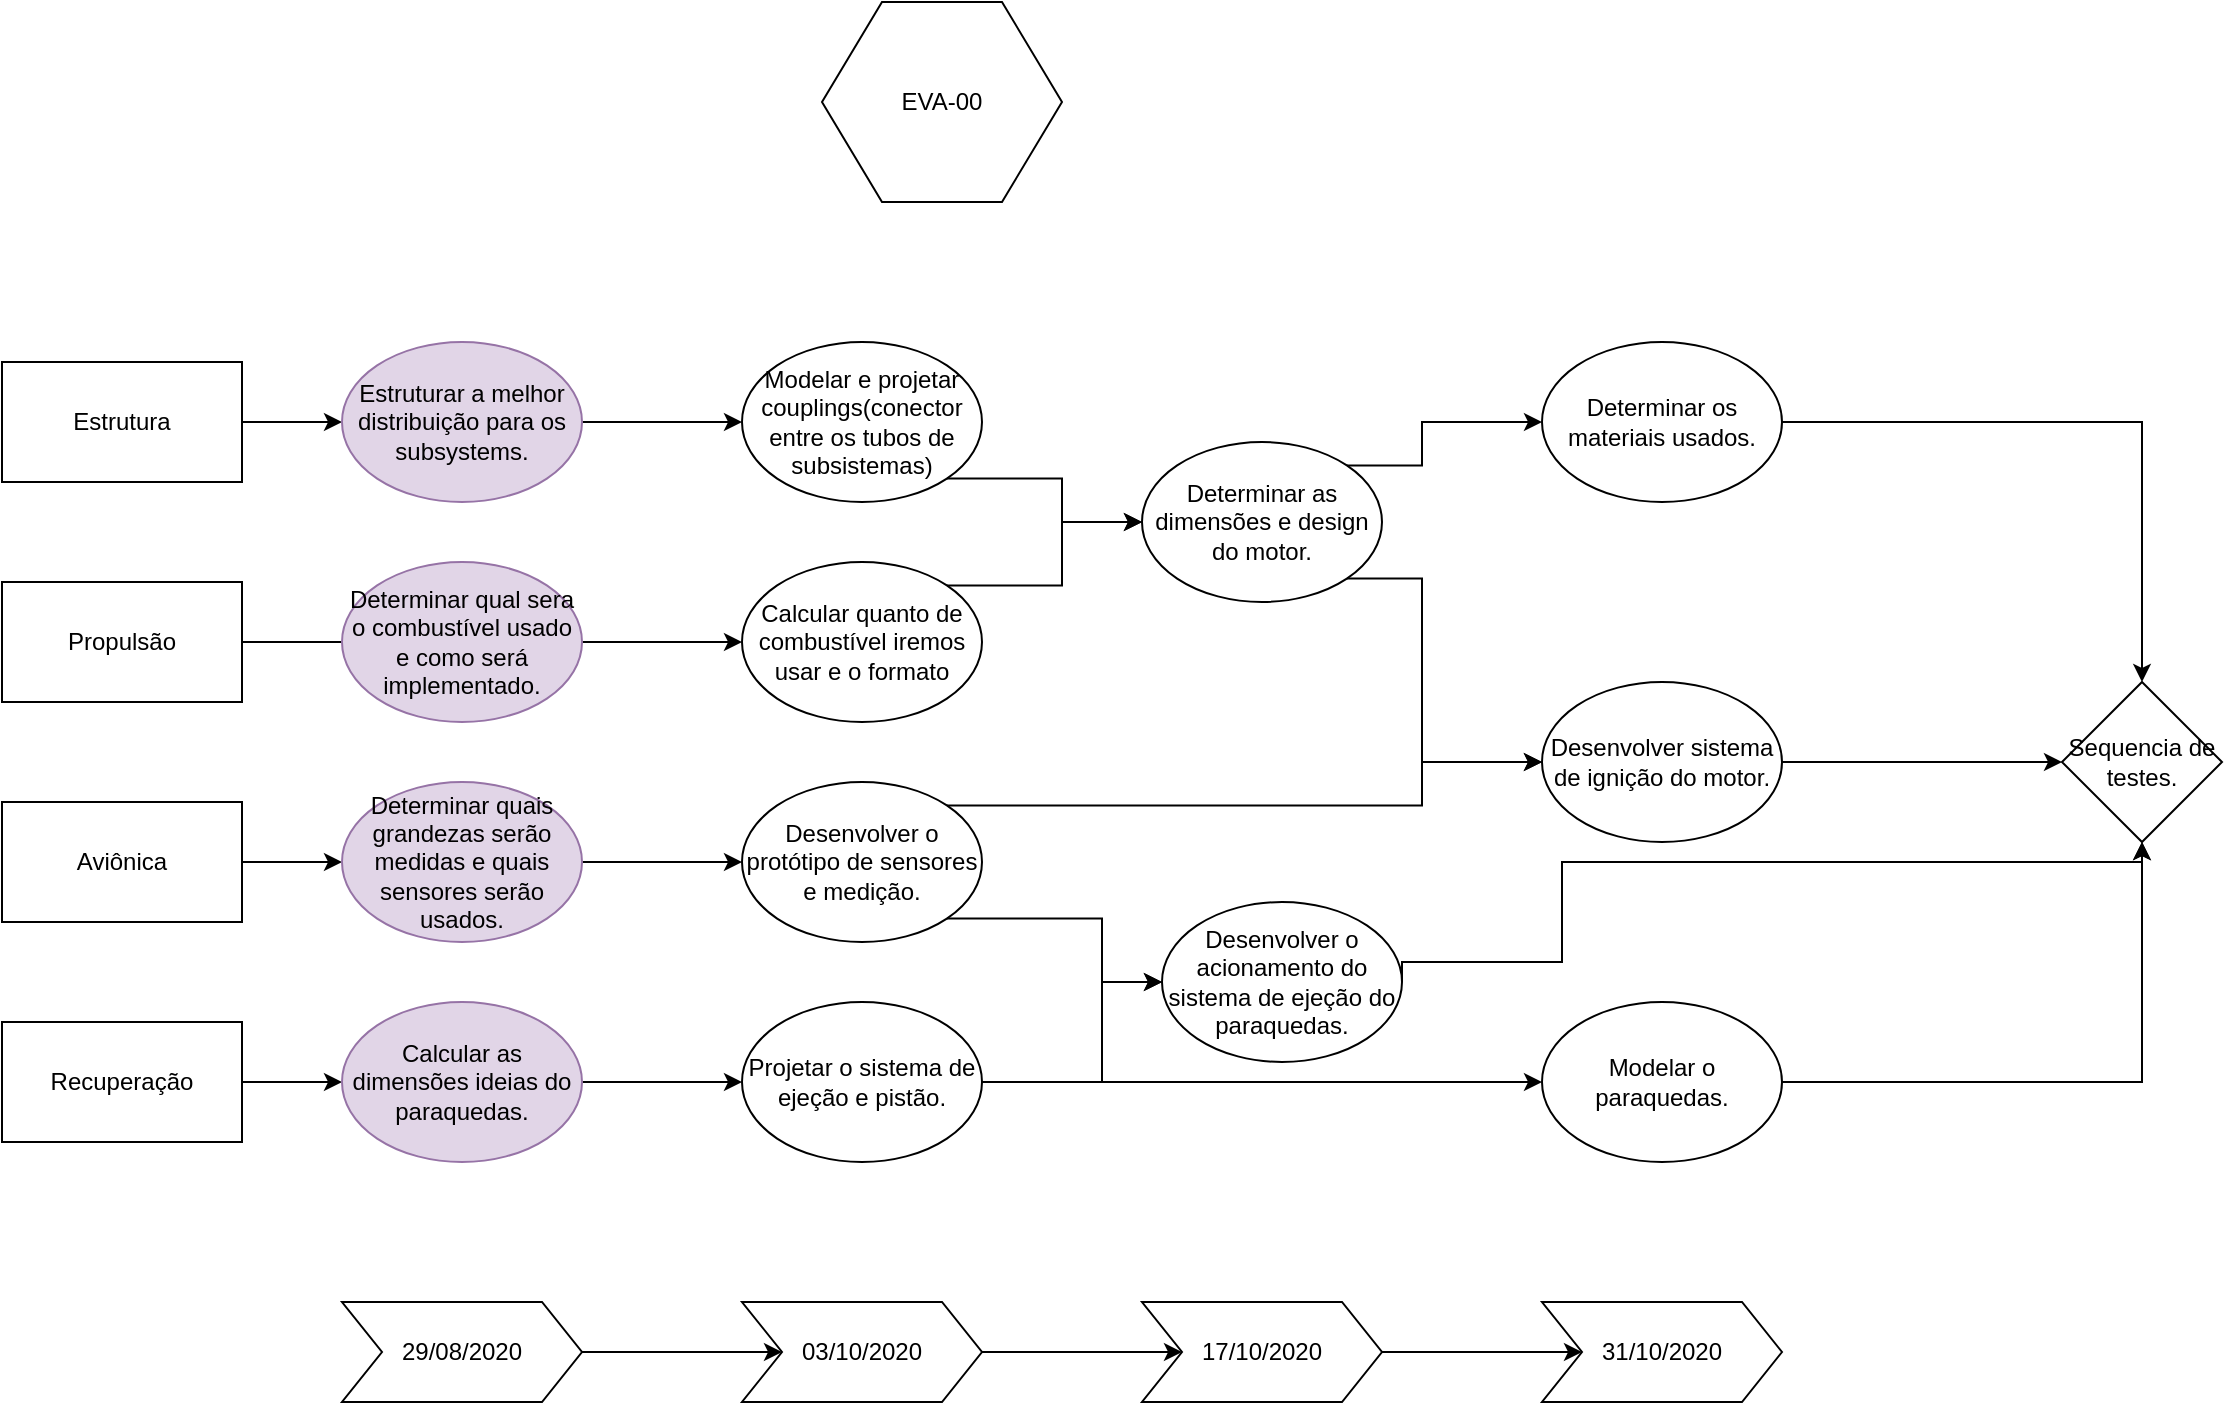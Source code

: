 <mxfile version="13.7.5" type="github">
  <diagram id="41guQlqh2v2WvfY6evQr" name="Page-1">
    <mxGraphModel dx="1068" dy="495" grid="1" gridSize="10" guides="1" tooltips="1" connect="1" arrows="1" fold="1" page="1" pageScale="1" pageWidth="850" pageHeight="1100" math="0" shadow="0">
      <root>
        <mxCell id="0" />
        <mxCell id="1" parent="0" />
        <mxCell id="YylkgkOglykvxc9Hslgz-1" value="EVA-00" style="shape=hexagon;perimeter=hexagonPerimeter2;whiteSpace=wrap;html=1;fixedSize=1;size=30;" parent="1" vertex="1">
          <mxGeometry x="440" y="80" width="120" height="100" as="geometry" />
        </mxCell>
        <mxCell id="YylkgkOglykvxc9Hslgz-14" style="edgeStyle=orthogonalEdgeStyle;rounded=0;orthogonalLoop=1;jettySize=auto;html=1;exitX=1;exitY=0.5;exitDx=0;exitDy=0;entryX=0;entryY=0.5;entryDx=0;entryDy=0;" parent="1" source="YylkgkOglykvxc9Hslgz-2" target="YylkgkOglykvxc9Hslgz-13" edge="1">
          <mxGeometry relative="1" as="geometry" />
        </mxCell>
        <mxCell id="YylkgkOglykvxc9Hslgz-2" value="Propulsão" style="rounded=0;whiteSpace=wrap;html=1;" parent="1" vertex="1">
          <mxGeometry x="30" y="370" width="120" height="60" as="geometry" />
        </mxCell>
        <mxCell id="YylkgkOglykvxc9Hslgz-20" style="edgeStyle=orthogonalEdgeStyle;rounded=0;orthogonalLoop=1;jettySize=auto;html=1;exitX=1;exitY=0.5;exitDx=0;exitDy=0;entryX=0;entryY=0.5;entryDx=0;entryDy=0;" parent="1" source="YylkgkOglykvxc9Hslgz-3" target="YylkgkOglykvxc9Hslgz-19" edge="1">
          <mxGeometry relative="1" as="geometry" />
        </mxCell>
        <mxCell id="YylkgkOglykvxc9Hslgz-3" value="Estrutura" style="rounded=0;whiteSpace=wrap;html=1;" parent="1" vertex="1">
          <mxGeometry x="30" y="260" width="120" height="60" as="geometry" />
        </mxCell>
        <mxCell id="YylkgkOglykvxc9Hslgz-10" style="edgeStyle=orthogonalEdgeStyle;rounded=0;orthogonalLoop=1;jettySize=auto;html=1;entryX=0;entryY=0.5;entryDx=0;entryDy=0;" parent="1" source="YylkgkOglykvxc9Hslgz-4" target="YylkgkOglykvxc9Hslgz-7" edge="1">
          <mxGeometry relative="1" as="geometry" />
        </mxCell>
        <mxCell id="YylkgkOglykvxc9Hslgz-4" value="Aviônica" style="rounded=0;whiteSpace=wrap;html=1;" parent="1" vertex="1">
          <mxGeometry x="30" y="480" width="120" height="60" as="geometry" />
        </mxCell>
        <mxCell id="YylkgkOglykvxc9Hslgz-9" style="edgeStyle=orthogonalEdgeStyle;rounded=0;orthogonalLoop=1;jettySize=auto;html=1;exitX=1;exitY=0.5;exitDx=0;exitDy=0;entryX=0;entryY=0.5;entryDx=0;entryDy=0;" parent="1" source="YylkgkOglykvxc9Hslgz-5" target="YylkgkOglykvxc9Hslgz-6" edge="1">
          <mxGeometry relative="1" as="geometry" />
        </mxCell>
        <mxCell id="YylkgkOglykvxc9Hslgz-5" value="Recuperação" style="rounded=0;whiteSpace=wrap;html=1;" parent="1" vertex="1">
          <mxGeometry x="30" y="590" width="120" height="60" as="geometry" />
        </mxCell>
        <mxCell id="YylkgkOglykvxc9Hslgz-33" style="edgeStyle=orthogonalEdgeStyle;rounded=0;orthogonalLoop=1;jettySize=auto;html=1;exitX=1;exitY=0.5;exitDx=0;exitDy=0;entryX=0;entryY=0.5;entryDx=0;entryDy=0;" parent="1" source="YylkgkOglykvxc9Hslgz-6" target="YylkgkOglykvxc9Hslgz-32" edge="1">
          <mxGeometry relative="1" as="geometry" />
        </mxCell>
        <mxCell id="YylkgkOglykvxc9Hslgz-6" value="Calcular as dimensões ideias do paraquedas." style="ellipse;whiteSpace=wrap;html=1;fillColor=#e1d5e7;strokeColor=#9673a6;" parent="1" vertex="1">
          <mxGeometry x="200" y="580" width="120" height="80" as="geometry" />
        </mxCell>
        <mxCell id="rFm5PoCtBt1_bLLXT2XU-6" style="edgeStyle=orthogonalEdgeStyle;rounded=0;orthogonalLoop=1;jettySize=auto;html=1;exitX=1;exitY=0.5;exitDx=0;exitDy=0;entryX=0;entryY=0.5;entryDx=0;entryDy=0;" parent="1" source="YylkgkOglykvxc9Hslgz-7" target="rFm5PoCtBt1_bLLXT2XU-5" edge="1">
          <mxGeometry relative="1" as="geometry" />
        </mxCell>
        <mxCell id="YylkgkOglykvxc9Hslgz-7" value="Determinar quais grandezas serão medidas e quais sensores serão usados." style="ellipse;whiteSpace=wrap;html=1;fillColor=#e1d5e7;strokeColor=#9673a6;" parent="1" vertex="1">
          <mxGeometry x="200" y="470" width="120" height="80" as="geometry" />
        </mxCell>
        <mxCell id="YylkgkOglykvxc9Hslgz-30" style="edgeStyle=orthogonalEdgeStyle;rounded=0;orthogonalLoop=1;jettySize=auto;html=1;exitX=1;exitY=0.5;exitDx=0;exitDy=0;entryX=0.5;entryY=1;entryDx=0;entryDy=0;" parent="1" source="YylkgkOglykvxc9Hslgz-8" target="YylkgkOglykvxc9Hslgz-28" edge="1">
          <mxGeometry relative="1" as="geometry">
            <Array as="points">
              <mxPoint x="810" y="560" />
              <mxPoint x="810" y="510" />
              <mxPoint x="1100" y="510" />
            </Array>
          </mxGeometry>
        </mxCell>
        <mxCell id="YylkgkOglykvxc9Hslgz-8" value="Desenvolver o acionamento do sistema de ejeção do paraquedas." style="ellipse;whiteSpace=wrap;html=1;" parent="1" vertex="1">
          <mxGeometry x="610" y="530" width="120" height="80" as="geometry" />
        </mxCell>
        <mxCell id="SEQa_lLu5ltQCcDEkVl0-1" style="edgeStyle=orthogonalEdgeStyle;rounded=0;orthogonalLoop=1;jettySize=auto;html=1;exitX=1;exitY=0;exitDx=0;exitDy=0;entryX=0;entryY=0.5;entryDx=0;entryDy=0;" parent="1" source="YylkgkOglykvxc9Hslgz-13" target="YylkgkOglykvxc9Hslgz-17" edge="1">
          <mxGeometry relative="1" as="geometry" />
        </mxCell>
        <mxCell id="YylkgkOglykvxc9Hslgz-13" value="Calcular quanto de combustível iremos usar e o formato" style="ellipse;whiteSpace=wrap;html=1;" parent="1" vertex="1">
          <mxGeometry x="400" y="360" width="120" height="80" as="geometry" />
        </mxCell>
        <mxCell id="YylkgkOglykvxc9Hslgz-15" value="Determinar qual sera o combustível usado e como será implementado." style="ellipse;whiteSpace=wrap;html=1;fillColor=#e1d5e7;strokeColor=#9673a6;" parent="1" vertex="1">
          <mxGeometry x="200" y="360" width="120" height="80" as="geometry" />
        </mxCell>
        <mxCell id="rFm5PoCtBt1_bLLXT2XU-11" style="edgeStyle=orthogonalEdgeStyle;rounded=0;orthogonalLoop=1;jettySize=auto;html=1;exitX=1;exitY=1;exitDx=0;exitDy=0;" parent="1" source="YylkgkOglykvxc9Hslgz-17" target="YylkgkOglykvxc9Hslgz-24" edge="1">
          <mxGeometry relative="1" as="geometry">
            <Array as="points">
              <mxPoint x="740" y="368" />
              <mxPoint x="740" y="460" />
            </Array>
          </mxGeometry>
        </mxCell>
        <mxCell id="_NI3FDFZaoQsNDOGaaSM-5" style="edgeStyle=orthogonalEdgeStyle;rounded=0;orthogonalLoop=1;jettySize=auto;html=1;exitX=1;exitY=0;exitDx=0;exitDy=0;" parent="1" source="YylkgkOglykvxc9Hslgz-17" target="rFm5PoCtBt1_bLLXT2XU-2" edge="1">
          <mxGeometry relative="1" as="geometry">
            <Array as="points">
              <mxPoint x="740" y="312" />
              <mxPoint x="740" y="290" />
            </Array>
          </mxGeometry>
        </mxCell>
        <mxCell id="YylkgkOglykvxc9Hslgz-17" value="Determinar as dimensões e design do motor." style="ellipse;whiteSpace=wrap;html=1;" parent="1" vertex="1">
          <mxGeometry x="600" y="300" width="120" height="80" as="geometry" />
        </mxCell>
        <mxCell id="YylkgkOglykvxc9Hslgz-22" style="edgeStyle=orthogonalEdgeStyle;rounded=0;orthogonalLoop=1;jettySize=auto;html=1;exitX=1;exitY=0.5;exitDx=0;exitDy=0;entryX=0;entryY=0.5;entryDx=0;entryDy=0;" parent="1" source="YylkgkOglykvxc9Hslgz-19" target="YylkgkOglykvxc9Hslgz-21" edge="1">
          <mxGeometry relative="1" as="geometry" />
        </mxCell>
        <mxCell id="YylkgkOglykvxc9Hslgz-19" value="Estruturar a melhor distribuição para os subsystems." style="ellipse;whiteSpace=wrap;html=1;fillColor=#e1d5e7;strokeColor=#9673a6;" parent="1" vertex="1">
          <mxGeometry x="200" y="250" width="120" height="80" as="geometry" />
        </mxCell>
        <mxCell id="_NI3FDFZaoQsNDOGaaSM-4" style="edgeStyle=orthogonalEdgeStyle;rounded=0;orthogonalLoop=1;jettySize=auto;html=1;exitX=1;exitY=1;exitDx=0;exitDy=0;" parent="1" source="YylkgkOglykvxc9Hslgz-21" target="YylkgkOglykvxc9Hslgz-17" edge="1">
          <mxGeometry relative="1" as="geometry" />
        </mxCell>
        <mxCell id="YylkgkOglykvxc9Hslgz-21" value="Modelar e projetar couplings(conector entre os tubos de subsistemas)" style="ellipse;whiteSpace=wrap;html=1;" parent="1" vertex="1">
          <mxGeometry x="400" y="250" width="120" height="80" as="geometry" />
        </mxCell>
        <mxCell id="YylkgkOglykvxc9Hslgz-31" style="edgeStyle=orthogonalEdgeStyle;rounded=0;orthogonalLoop=1;jettySize=auto;html=1;exitX=1;exitY=0.5;exitDx=0;exitDy=0;entryX=0;entryY=0.5;entryDx=0;entryDy=0;" parent="1" source="YylkgkOglykvxc9Hslgz-24" target="YylkgkOglykvxc9Hslgz-28" edge="1">
          <mxGeometry relative="1" as="geometry" />
        </mxCell>
        <mxCell id="YylkgkOglykvxc9Hslgz-24" value="Desenvolver sistema de ignição do motor." style="ellipse;whiteSpace=wrap;html=1;" parent="1" vertex="1">
          <mxGeometry x="800" y="420" width="120" height="80" as="geometry" />
        </mxCell>
        <mxCell id="YylkgkOglykvxc9Hslgz-28" value="Sequencia de testes." style="rhombus;whiteSpace=wrap;html=1;" parent="1" vertex="1">
          <mxGeometry x="1060" y="420" width="80" height="80" as="geometry" />
        </mxCell>
        <mxCell id="YylkgkOglykvxc9Hslgz-34" style="edgeStyle=orthogonalEdgeStyle;rounded=0;orthogonalLoop=1;jettySize=auto;html=1;exitX=1;exitY=0.5;exitDx=0;exitDy=0;entryX=0.5;entryY=1;entryDx=0;entryDy=0;" parent="1" source="iwDd07PAolmuR01AQG8s-1" target="YylkgkOglykvxc9Hslgz-28" edge="1">
          <mxGeometry relative="1" as="geometry" />
        </mxCell>
        <mxCell id="iwDd07PAolmuR01AQG8s-5" style="edgeStyle=orthogonalEdgeStyle;rounded=0;orthogonalLoop=1;jettySize=auto;html=1;exitX=1;exitY=0.5;exitDx=0;exitDy=0;entryX=0;entryY=0.5;entryDx=0;entryDy=0;" edge="1" parent="1" source="YylkgkOglykvxc9Hslgz-32" target="YylkgkOglykvxc9Hslgz-8">
          <mxGeometry relative="1" as="geometry">
            <Array as="points">
              <mxPoint x="580" y="620" />
              <mxPoint x="580" y="570" />
            </Array>
          </mxGeometry>
        </mxCell>
        <mxCell id="iwDd07PAolmuR01AQG8s-6" style="edgeStyle=orthogonalEdgeStyle;rounded=0;orthogonalLoop=1;jettySize=auto;html=1;exitX=1;exitY=0.5;exitDx=0;exitDy=0;" edge="1" parent="1" source="YylkgkOglykvxc9Hslgz-32" target="iwDd07PAolmuR01AQG8s-1">
          <mxGeometry relative="1" as="geometry" />
        </mxCell>
        <mxCell id="YylkgkOglykvxc9Hslgz-32" value="Projetar o sistema de ejeção e pistão." style="ellipse;whiteSpace=wrap;html=1;" parent="1" vertex="1">
          <mxGeometry x="400" y="580" width="120" height="80" as="geometry" />
        </mxCell>
        <mxCell id="rFm5PoCtBt1_bLLXT2XU-4" style="edgeStyle=orthogonalEdgeStyle;rounded=0;orthogonalLoop=1;jettySize=auto;html=1;exitX=1;exitY=0.5;exitDx=0;exitDy=0;entryX=0.5;entryY=0;entryDx=0;entryDy=0;" parent="1" source="rFm5PoCtBt1_bLLXT2XU-2" target="YylkgkOglykvxc9Hslgz-28" edge="1">
          <mxGeometry relative="1" as="geometry" />
        </mxCell>
        <mxCell id="rFm5PoCtBt1_bLLXT2XU-2" value="Determinar os materiais usados." style="ellipse;whiteSpace=wrap;html=1;" parent="1" vertex="1">
          <mxGeometry x="800" y="250" width="120" height="80" as="geometry" />
        </mxCell>
        <mxCell id="rFm5PoCtBt1_bLLXT2XU-9" style="edgeStyle=orthogonalEdgeStyle;rounded=0;orthogonalLoop=1;jettySize=auto;html=1;exitX=1;exitY=0;exitDx=0;exitDy=0;" parent="1" source="rFm5PoCtBt1_bLLXT2XU-5" target="YylkgkOglykvxc9Hslgz-24" edge="1">
          <mxGeometry relative="1" as="geometry">
            <Array as="points">
              <mxPoint x="740" y="482" />
              <mxPoint x="740" y="460" />
            </Array>
          </mxGeometry>
        </mxCell>
        <mxCell id="rFm5PoCtBt1_bLLXT2XU-10" style="edgeStyle=orthogonalEdgeStyle;rounded=0;orthogonalLoop=1;jettySize=auto;html=1;exitX=1;exitY=1;exitDx=0;exitDy=0;" parent="1" source="rFm5PoCtBt1_bLLXT2XU-5" target="YylkgkOglykvxc9Hslgz-8" edge="1">
          <mxGeometry relative="1" as="geometry">
            <Array as="points">
              <mxPoint x="580" y="538" />
              <mxPoint x="580" y="570" />
            </Array>
          </mxGeometry>
        </mxCell>
        <mxCell id="rFm5PoCtBt1_bLLXT2XU-5" value="Desenvolver o protótipo de sensores e medição." style="ellipse;whiteSpace=wrap;html=1;" parent="1" vertex="1">
          <mxGeometry x="400" y="470" width="120" height="80" as="geometry" />
        </mxCell>
        <mxCell id="WbXDVa5t66gAegCqbV1g-4" style="edgeStyle=orthogonalEdgeStyle;rounded=0;orthogonalLoop=1;jettySize=auto;html=1;exitX=1;exitY=0.5;exitDx=0;exitDy=0;entryX=0;entryY=0.5;entryDx=0;entryDy=0;" parent="1" source="WbXDVa5t66gAegCqbV1g-2" target="WbXDVa5t66gAegCqbV1g-3" edge="1">
          <mxGeometry relative="1" as="geometry" />
        </mxCell>
        <mxCell id="WbXDVa5t66gAegCqbV1g-2" value="29/08/2020" style="shape=step;perimeter=stepPerimeter;whiteSpace=wrap;html=1;fixedSize=1;" parent="1" vertex="1">
          <mxGeometry x="200" y="730" width="120" height="50" as="geometry" />
        </mxCell>
        <mxCell id="WbXDVa5t66gAegCqbV1g-6" value="" style="edgeStyle=orthogonalEdgeStyle;rounded=0;orthogonalLoop=1;jettySize=auto;html=1;" parent="1" source="WbXDVa5t66gAegCqbV1g-3" target="WbXDVa5t66gAegCqbV1g-5" edge="1">
          <mxGeometry relative="1" as="geometry" />
        </mxCell>
        <mxCell id="WbXDVa5t66gAegCqbV1g-3" value="03/10/2020" style="shape=step;perimeter=stepPerimeter;whiteSpace=wrap;html=1;fixedSize=1;" parent="1" vertex="1">
          <mxGeometry x="400" y="730" width="120" height="50" as="geometry" />
        </mxCell>
        <mxCell id="WbXDVa5t66gAegCqbV1g-8" value="" style="edgeStyle=orthogonalEdgeStyle;rounded=0;orthogonalLoop=1;jettySize=auto;html=1;" parent="1" source="WbXDVa5t66gAegCqbV1g-5" target="WbXDVa5t66gAegCqbV1g-7" edge="1">
          <mxGeometry relative="1" as="geometry" />
        </mxCell>
        <mxCell id="WbXDVa5t66gAegCqbV1g-5" value="17/10/2020" style="shape=step;perimeter=stepPerimeter;whiteSpace=wrap;html=1;fixedSize=1;" parent="1" vertex="1">
          <mxGeometry x="600" y="730" width="120" height="50" as="geometry" />
        </mxCell>
        <mxCell id="WbXDVa5t66gAegCqbV1g-7" value="31/10/2020" style="shape=step;perimeter=stepPerimeter;whiteSpace=wrap;html=1;fixedSize=1;" parent="1" vertex="1">
          <mxGeometry x="800" y="730" width="120" height="50" as="geometry" />
        </mxCell>
        <mxCell id="iwDd07PAolmuR01AQG8s-1" value="Modelar o paraquedas." style="ellipse;whiteSpace=wrap;html=1;" vertex="1" parent="1">
          <mxGeometry x="800" y="580" width="120" height="80" as="geometry" />
        </mxCell>
      </root>
    </mxGraphModel>
  </diagram>
</mxfile>
